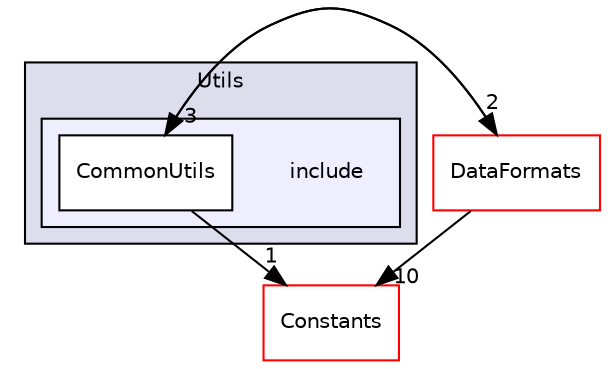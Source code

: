 digraph "/home/travis/build/AliceO2Group/AliceO2/Common/Utils/include" {
  bgcolor=transparent;
  compound=true
  node [ fontsize="10", fontname="Helvetica"];
  edge [ labelfontsize="10", labelfontname="Helvetica"];
  subgraph clusterdir_dc4810549f8e2e369c60bffc9a91caa2 {
    graph [ bgcolor="#ddddee", pencolor="black", label="Utils" fontname="Helvetica", fontsize="10", URL="dir_dc4810549f8e2e369c60bffc9a91caa2.html"]
  subgraph clusterdir_5007e47bac2fddedac46d04f85f3b0d6 {
    graph [ bgcolor="#eeeeff", pencolor="black", label="" URL="dir_5007e47bac2fddedac46d04f85f3b0d6.html"];
    dir_5007e47bac2fddedac46d04f85f3b0d6 [shape=plaintext label="include"];
    dir_c5884b21323074e22d34a62308c1256f [shape=box label="CommonUtils" color="black" fillcolor="white" style="filled" URL="dir_c5884b21323074e22d34a62308c1256f.html"];
  }
  }
  dir_6595de266f53d2529c2724716663252d [shape=box label="Constants" color="red" URL="dir_6595de266f53d2529c2724716663252d.html"];
  dir_2171f7ec022c5423887b07c69b2f5b48 [shape=box label="DataFormats" color="red" URL="dir_2171f7ec022c5423887b07c69b2f5b48.html"];
  dir_2171f7ec022c5423887b07c69b2f5b48->dir_6595de266f53d2529c2724716663252d [headlabel="10", labeldistance=1.5 headhref="dir_000052_000010.html"];
  dir_2171f7ec022c5423887b07c69b2f5b48->dir_c5884b21323074e22d34a62308c1256f [headlabel="3", labeldistance=1.5 headhref="dir_000052_000049.html"];
  dir_c5884b21323074e22d34a62308c1256f->dir_6595de266f53d2529c2724716663252d [headlabel="1", labeldistance=1.5 headhref="dir_000049_000010.html"];
  dir_c5884b21323074e22d34a62308c1256f->dir_2171f7ec022c5423887b07c69b2f5b48 [headlabel="2", labeldistance=1.5 headhref="dir_000049_000052.html"];
}
